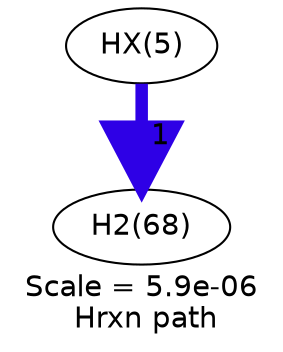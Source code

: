 digraph reaction_paths {
center=1;
s41 -> s11[fontname="Helvetica", style="setlinewidth(6)", arrowsize=3, color="0.7, 1.5, 0.9"
, label=" 1"];
s11 [ fontname="Helvetica", label="H2(68)"];
s41 [ fontname="Helvetica", label="HX(5)"];
 label = "Scale = 5.9e-06\l Hrxn path";
 fontname = "Helvetica";
}

